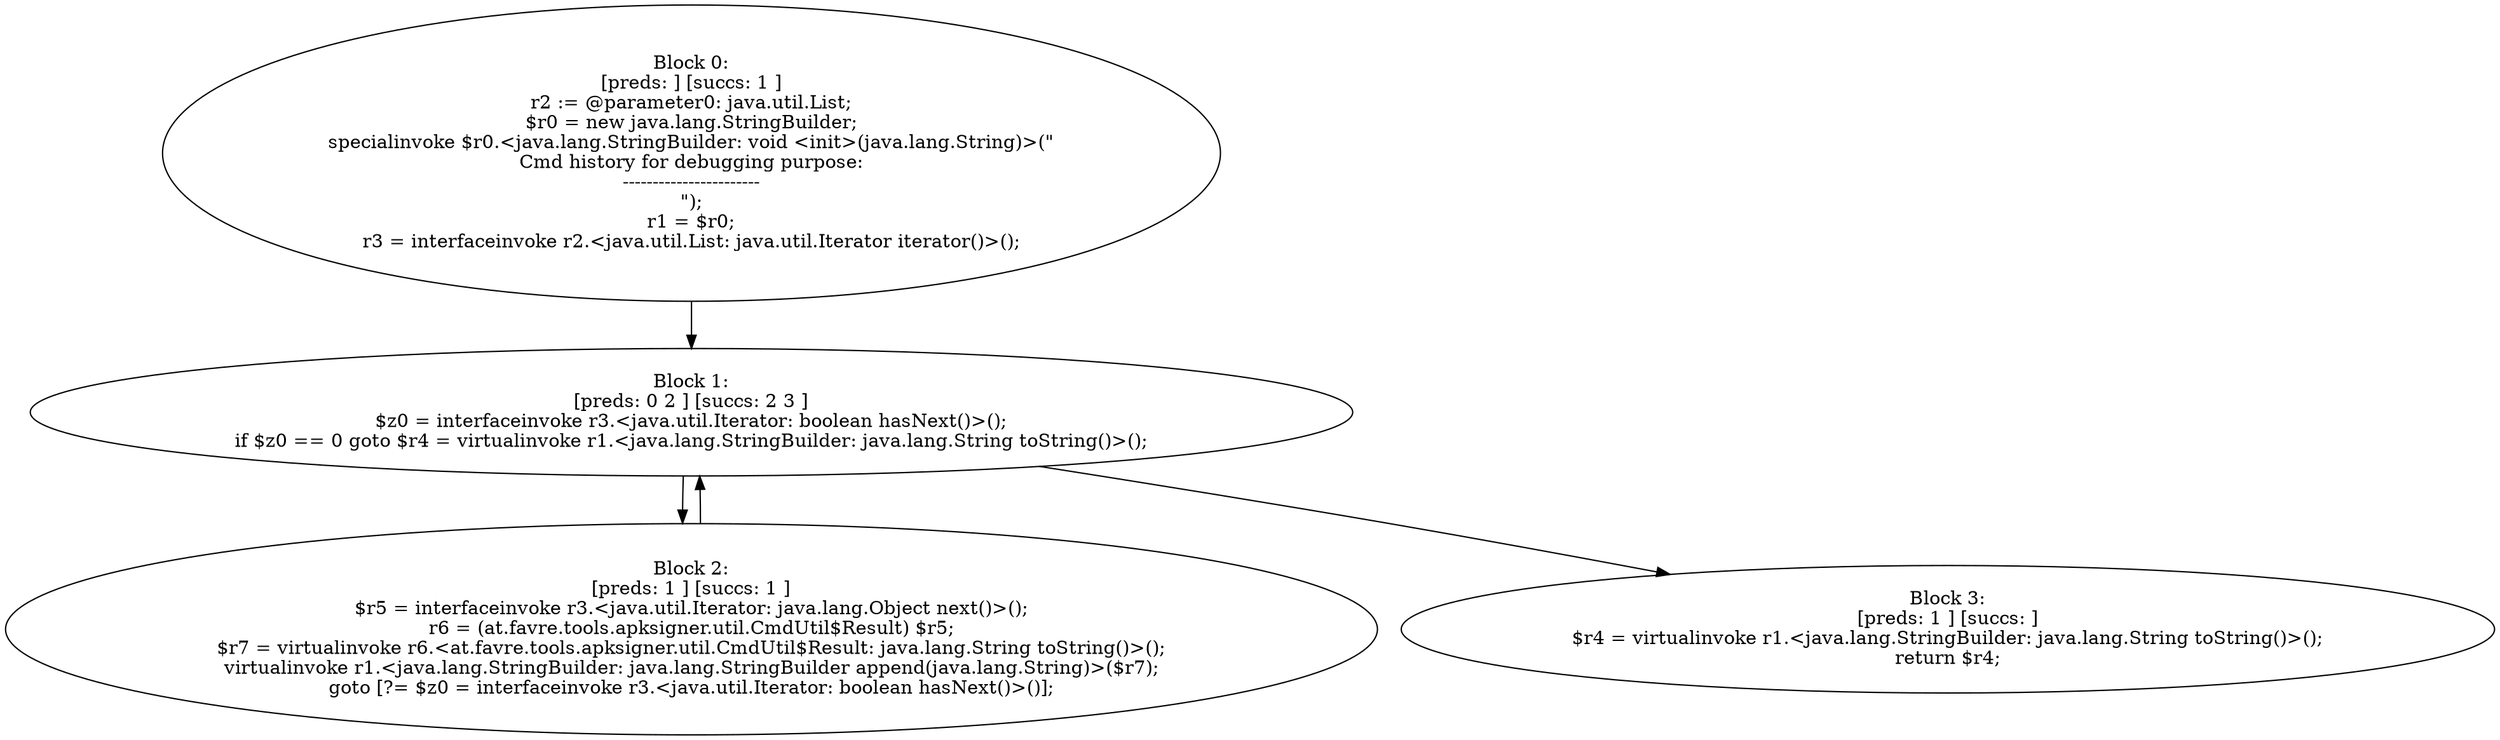 digraph "unitGraph" {
    "Block 0:
[preds: ] [succs: 1 ]
r2 := @parameter0: java.util.List;
$r0 = new java.lang.StringBuilder;
specialinvoke $r0.<java.lang.StringBuilder: void <init>(java.lang.String)>(\"\nCmd history for debugging purpose:\n-----------------------\n\");
r1 = $r0;
r3 = interfaceinvoke r2.<java.util.List: java.util.Iterator iterator()>();
"
    "Block 1:
[preds: 0 2 ] [succs: 2 3 ]
$z0 = interfaceinvoke r3.<java.util.Iterator: boolean hasNext()>();
if $z0 == 0 goto $r4 = virtualinvoke r1.<java.lang.StringBuilder: java.lang.String toString()>();
"
    "Block 2:
[preds: 1 ] [succs: 1 ]
$r5 = interfaceinvoke r3.<java.util.Iterator: java.lang.Object next()>();
r6 = (at.favre.tools.apksigner.util.CmdUtil$Result) $r5;
$r7 = virtualinvoke r6.<at.favre.tools.apksigner.util.CmdUtil$Result: java.lang.String toString()>();
virtualinvoke r1.<java.lang.StringBuilder: java.lang.StringBuilder append(java.lang.String)>($r7);
goto [?= $z0 = interfaceinvoke r3.<java.util.Iterator: boolean hasNext()>()];
"
    "Block 3:
[preds: 1 ] [succs: ]
$r4 = virtualinvoke r1.<java.lang.StringBuilder: java.lang.String toString()>();
return $r4;
"
    "Block 0:
[preds: ] [succs: 1 ]
r2 := @parameter0: java.util.List;
$r0 = new java.lang.StringBuilder;
specialinvoke $r0.<java.lang.StringBuilder: void <init>(java.lang.String)>(\"\nCmd history for debugging purpose:\n-----------------------\n\");
r1 = $r0;
r3 = interfaceinvoke r2.<java.util.List: java.util.Iterator iterator()>();
"->"Block 1:
[preds: 0 2 ] [succs: 2 3 ]
$z0 = interfaceinvoke r3.<java.util.Iterator: boolean hasNext()>();
if $z0 == 0 goto $r4 = virtualinvoke r1.<java.lang.StringBuilder: java.lang.String toString()>();
";
    "Block 1:
[preds: 0 2 ] [succs: 2 3 ]
$z0 = interfaceinvoke r3.<java.util.Iterator: boolean hasNext()>();
if $z0 == 0 goto $r4 = virtualinvoke r1.<java.lang.StringBuilder: java.lang.String toString()>();
"->"Block 2:
[preds: 1 ] [succs: 1 ]
$r5 = interfaceinvoke r3.<java.util.Iterator: java.lang.Object next()>();
r6 = (at.favre.tools.apksigner.util.CmdUtil$Result) $r5;
$r7 = virtualinvoke r6.<at.favre.tools.apksigner.util.CmdUtil$Result: java.lang.String toString()>();
virtualinvoke r1.<java.lang.StringBuilder: java.lang.StringBuilder append(java.lang.String)>($r7);
goto [?= $z0 = interfaceinvoke r3.<java.util.Iterator: boolean hasNext()>()];
";
    "Block 1:
[preds: 0 2 ] [succs: 2 3 ]
$z0 = interfaceinvoke r3.<java.util.Iterator: boolean hasNext()>();
if $z0 == 0 goto $r4 = virtualinvoke r1.<java.lang.StringBuilder: java.lang.String toString()>();
"->"Block 3:
[preds: 1 ] [succs: ]
$r4 = virtualinvoke r1.<java.lang.StringBuilder: java.lang.String toString()>();
return $r4;
";
    "Block 2:
[preds: 1 ] [succs: 1 ]
$r5 = interfaceinvoke r3.<java.util.Iterator: java.lang.Object next()>();
r6 = (at.favre.tools.apksigner.util.CmdUtil$Result) $r5;
$r7 = virtualinvoke r6.<at.favre.tools.apksigner.util.CmdUtil$Result: java.lang.String toString()>();
virtualinvoke r1.<java.lang.StringBuilder: java.lang.StringBuilder append(java.lang.String)>($r7);
goto [?= $z0 = interfaceinvoke r3.<java.util.Iterator: boolean hasNext()>()];
"->"Block 1:
[preds: 0 2 ] [succs: 2 3 ]
$z0 = interfaceinvoke r3.<java.util.Iterator: boolean hasNext()>();
if $z0 == 0 goto $r4 = virtualinvoke r1.<java.lang.StringBuilder: java.lang.String toString()>();
";
}
